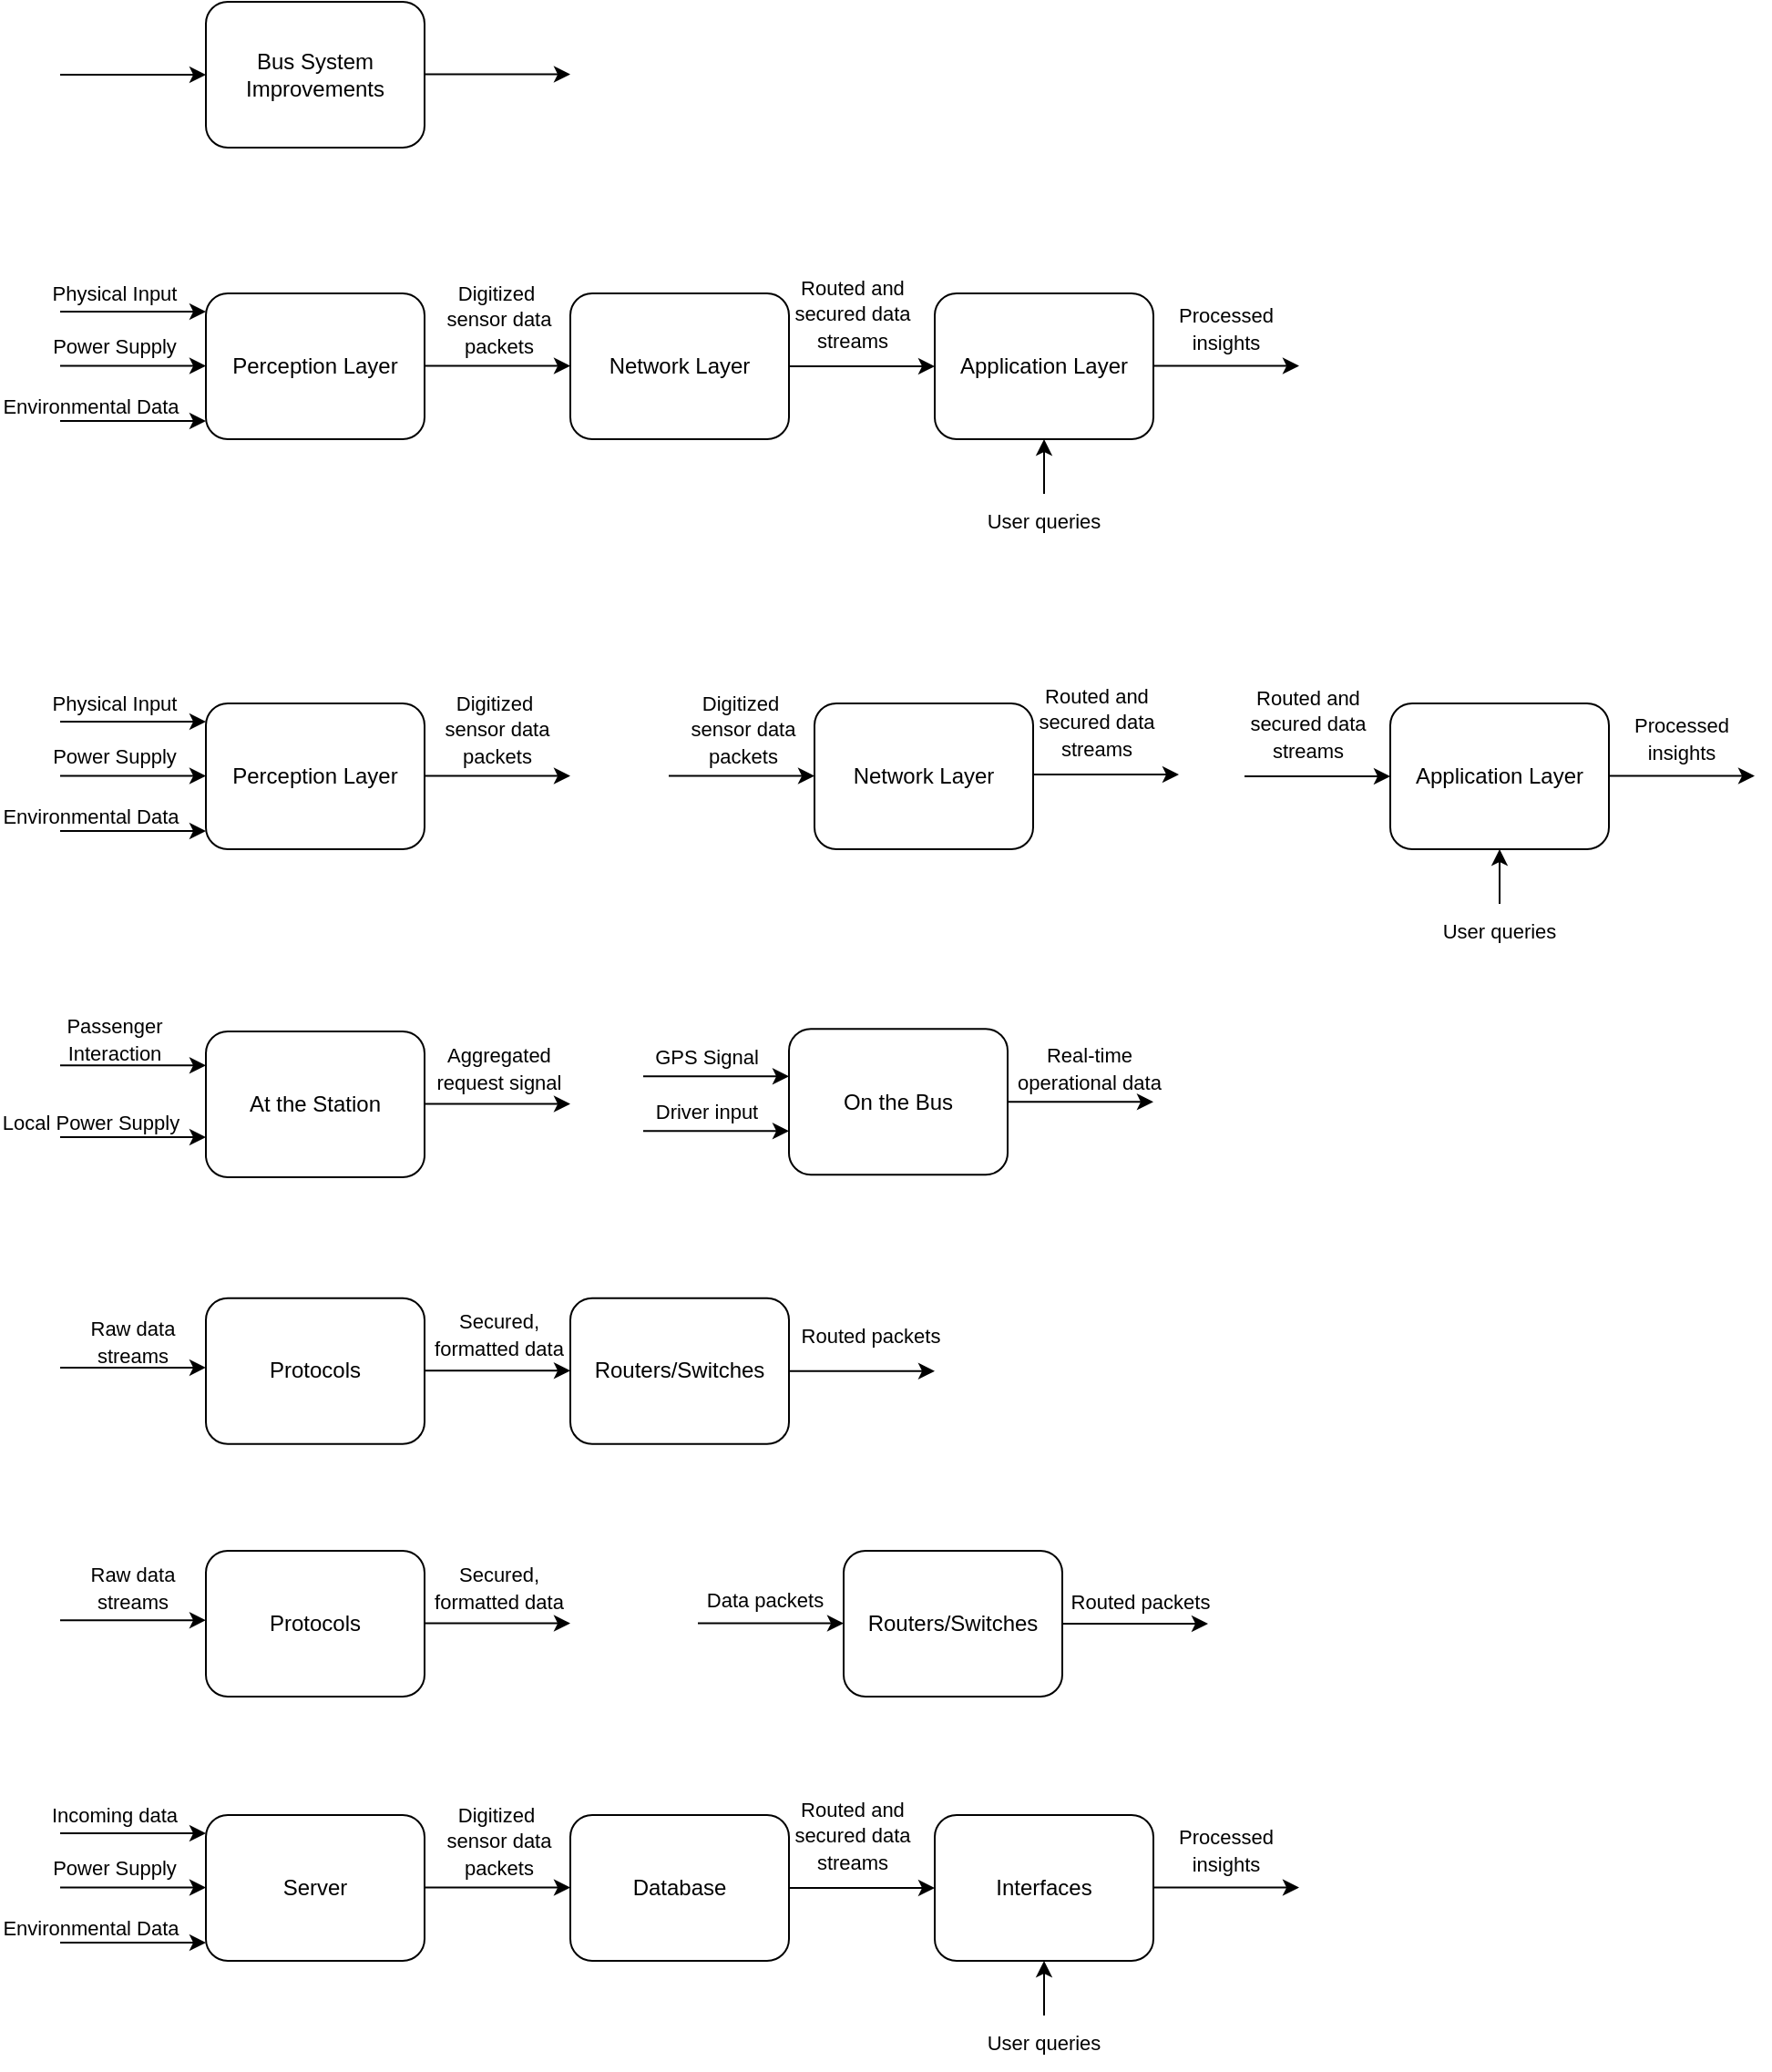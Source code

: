 <mxfile version="28.2.4">
  <diagram name="Page-1" id="IJm5mm4XeN8IWuT5u6mj">
    <mxGraphModel dx="492" dy="248" grid="1" gridSize="10" guides="1" tooltips="1" connect="1" arrows="1" fold="1" page="1" pageScale="1" pageWidth="850" pageHeight="1100" math="0" shadow="0">
      <root>
        <mxCell id="0" />
        <mxCell id="1" parent="0" />
        <mxCell id="GfLsMkW95VEtjMX5fsOj-1" value="Bus System&lt;div&gt;Improvements&lt;/div&gt;" style="rounded=1;whiteSpace=wrap;html=1;" vertex="1" parent="1">
          <mxGeometry x="280" y="80" width="120" height="80" as="geometry" />
        </mxCell>
        <mxCell id="GfLsMkW95VEtjMX5fsOj-2" value="" style="endArrow=classic;html=1;rounded=0;entryX=0;entryY=0.5;entryDx=0;entryDy=0;endFill=1;" edge="1" parent="1" target="GfLsMkW95VEtjMX5fsOj-1">
          <mxGeometry width="50" height="50" relative="1" as="geometry">
            <mxPoint x="200" y="120" as="sourcePoint" />
            <mxPoint x="250" y="70" as="targetPoint" />
          </mxGeometry>
        </mxCell>
        <mxCell id="GfLsMkW95VEtjMX5fsOj-3" value="" style="endArrow=classic;html=1;rounded=0;entryX=0;entryY=0.5;entryDx=0;entryDy=0;endFill=1;" edge="1" parent="1">
          <mxGeometry width="50" height="50" relative="1" as="geometry">
            <mxPoint x="400" y="119.8" as="sourcePoint" />
            <mxPoint x="480" y="119.8" as="targetPoint" />
          </mxGeometry>
        </mxCell>
        <mxCell id="GfLsMkW95VEtjMX5fsOj-4" value="Perception Layer" style="rounded=1;whiteSpace=wrap;html=1;" vertex="1" parent="1">
          <mxGeometry x="280" y="240" width="120" height="80" as="geometry" />
        </mxCell>
        <mxCell id="GfLsMkW95VEtjMX5fsOj-5" value="" style="endArrow=classic;html=1;rounded=0;entryX=0;entryY=0.5;entryDx=0;entryDy=0;endFill=1;" edge="1" parent="1">
          <mxGeometry width="50" height="50" relative="1" as="geometry">
            <mxPoint x="200" y="250" as="sourcePoint" />
            <mxPoint x="280" y="250" as="targetPoint" />
          </mxGeometry>
        </mxCell>
        <mxCell id="GfLsMkW95VEtjMX5fsOj-6" value="" style="endArrow=classic;html=1;rounded=0;entryX=0;entryY=0.5;entryDx=0;entryDy=0;endFill=1;" edge="1" parent="1">
          <mxGeometry width="50" height="50" relative="1" as="geometry">
            <mxPoint x="400" y="279.8" as="sourcePoint" />
            <mxPoint x="480" y="279.8" as="targetPoint" />
          </mxGeometry>
        </mxCell>
        <mxCell id="GfLsMkW95VEtjMX5fsOj-9" value="" style="edgeStyle=orthogonalEdgeStyle;rounded=0;orthogonalLoop=1;jettySize=auto;html=1;" edge="1" parent="1">
          <mxGeometry relative="1" as="geometry">
            <mxPoint x="600.0" y="280" as="sourcePoint" />
            <mxPoint x="680.0" y="280" as="targetPoint" />
          </mxGeometry>
        </mxCell>
        <mxCell id="GfLsMkW95VEtjMX5fsOj-7" value="Network Layer" style="rounded=1;whiteSpace=wrap;html=1;" vertex="1" parent="1">
          <mxGeometry x="480" y="240" width="120" height="80" as="geometry" />
        </mxCell>
        <mxCell id="GfLsMkW95VEtjMX5fsOj-8" value="Application Layer" style="rounded=1;whiteSpace=wrap;html=1;" vertex="1" parent="1">
          <mxGeometry x="680" y="240" width="120" height="80" as="geometry" />
        </mxCell>
        <mxCell id="GfLsMkW95VEtjMX5fsOj-10" value="" style="edgeStyle=orthogonalEdgeStyle;rounded=0;orthogonalLoop=1;jettySize=auto;html=1;" edge="1" parent="1">
          <mxGeometry relative="1" as="geometry">
            <mxPoint x="800" y="279.8" as="sourcePoint" />
            <mxPoint x="880" y="279.8" as="targetPoint" />
          </mxGeometry>
        </mxCell>
        <mxCell id="GfLsMkW95VEtjMX5fsOj-11" value="" style="endArrow=classic;html=1;rounded=0;entryX=0;entryY=0.5;entryDx=0;entryDy=0;endFill=1;" edge="1" parent="1">
          <mxGeometry width="50" height="50" relative="1" as="geometry">
            <mxPoint x="200" y="279.8" as="sourcePoint" />
            <mxPoint x="280" y="279.8" as="targetPoint" />
          </mxGeometry>
        </mxCell>
        <mxCell id="GfLsMkW95VEtjMX5fsOj-12" value="" style="endArrow=classic;html=1;rounded=0;entryX=0;entryY=0.5;entryDx=0;entryDy=0;endFill=1;" edge="1" parent="1">
          <mxGeometry width="50" height="50" relative="1" as="geometry">
            <mxPoint x="200" y="310" as="sourcePoint" />
            <mxPoint x="280" y="310" as="targetPoint" />
          </mxGeometry>
        </mxCell>
        <mxCell id="GfLsMkW95VEtjMX5fsOj-13" value="&lt;font style=&quot;font-size: 11px;&quot;&gt;Physical Input&lt;/font&gt;" style="text;html=1;align=center;verticalAlign=middle;whiteSpace=wrap;rounded=0;" vertex="1" parent="1">
          <mxGeometry x="190" y="235" width="80" height="10" as="geometry" />
        </mxCell>
        <mxCell id="GfLsMkW95VEtjMX5fsOj-14" value="&lt;font style=&quot;font-size: 11px;&quot;&gt;Power Supply&lt;/font&gt;" style="text;html=1;align=center;verticalAlign=middle;whiteSpace=wrap;rounded=0;" vertex="1" parent="1">
          <mxGeometry x="190" y="264" width="80" height="10" as="geometry" />
        </mxCell>
        <mxCell id="GfLsMkW95VEtjMX5fsOj-15" value="&lt;font style=&quot;font-size: 11px;&quot;&gt;Environmental Data&lt;/font&gt;" style="text;html=1;align=center;verticalAlign=middle;whiteSpace=wrap;rounded=0;" vertex="1" parent="1">
          <mxGeometry x="167" y="297" width="100" height="10" as="geometry" />
        </mxCell>
        <mxCell id="GfLsMkW95VEtjMX5fsOj-17" value="&lt;font style=&quot;font-size: 11px;&quot;&gt;Digitized&amp;nbsp;&lt;/font&gt;&lt;div&gt;&lt;font style=&quot;font-size: 11px;&quot;&gt;sensor data packets&lt;/font&gt;&lt;/div&gt;" style="text;html=1;align=center;verticalAlign=middle;whiteSpace=wrap;rounded=0;" vertex="1" parent="1">
          <mxGeometry x="396" y="249" width="90" height="10" as="geometry" />
        </mxCell>
        <mxCell id="GfLsMkW95VEtjMX5fsOj-18" value="&lt;div&gt;&lt;span style=&quot;font-size: 11px;&quot;&gt;Routed and secured data streams&lt;/span&gt;&lt;/div&gt;" style="text;html=1;align=center;verticalAlign=middle;whiteSpace=wrap;rounded=0;" vertex="1" parent="1">
          <mxGeometry x="590" y="246" width="90" height="10" as="geometry" />
        </mxCell>
        <mxCell id="GfLsMkW95VEtjMX5fsOj-19" value="" style="edgeStyle=orthogonalEdgeStyle;rounded=0;orthogonalLoop=1;jettySize=auto;html=1;exitX=0.5;exitY=0;exitDx=0;exitDy=0;entryX=0.5;entryY=1;entryDx=0;entryDy=0;" edge="1" parent="1" source="GfLsMkW95VEtjMX5fsOj-20" target="GfLsMkW95VEtjMX5fsOj-8">
          <mxGeometry relative="1" as="geometry">
            <mxPoint x="700.0" y="340" as="sourcePoint" />
            <mxPoint x="780.0" y="340" as="targetPoint" />
          </mxGeometry>
        </mxCell>
        <mxCell id="GfLsMkW95VEtjMX5fsOj-20" value="&lt;font style=&quot;font-size: 11px;&quot;&gt;User q&lt;/font&gt;&lt;span style=&quot;font-size: 11px; background-color: transparent; color: light-dark(rgb(0, 0, 0), rgb(255, 255, 255));&quot;&gt;ueries&lt;/span&gt;" style="text;html=1;align=center;verticalAlign=middle;whiteSpace=wrap;rounded=0;" vertex="1" parent="1">
          <mxGeometry x="700" y="350" width="80" height="30" as="geometry" />
        </mxCell>
        <mxCell id="GfLsMkW95VEtjMX5fsOj-21" value="&lt;span style=&quot;font-size: 11px;&quot;&gt;Processed insights&lt;/span&gt;" style="text;html=1;align=center;verticalAlign=middle;whiteSpace=wrap;rounded=0;" vertex="1" parent="1">
          <mxGeometry x="800" y="254" width="80" height="10" as="geometry" />
        </mxCell>
        <mxCell id="GfLsMkW95VEtjMX5fsOj-22" value="Perception Layer" style="rounded=1;whiteSpace=wrap;html=1;" vertex="1" parent="1">
          <mxGeometry x="280" y="465" width="120" height="80" as="geometry" />
        </mxCell>
        <mxCell id="GfLsMkW95VEtjMX5fsOj-23" value="" style="endArrow=classic;html=1;rounded=0;entryX=0;entryY=0.5;entryDx=0;entryDy=0;endFill=1;" edge="1" parent="1">
          <mxGeometry width="50" height="50" relative="1" as="geometry">
            <mxPoint x="200" y="475" as="sourcePoint" />
            <mxPoint x="280" y="475" as="targetPoint" />
          </mxGeometry>
        </mxCell>
        <mxCell id="GfLsMkW95VEtjMX5fsOj-24" value="" style="endArrow=classic;html=1;rounded=0;entryX=0;entryY=0.5;entryDx=0;entryDy=0;endFill=1;" edge="1" parent="1">
          <mxGeometry width="50" height="50" relative="1" as="geometry">
            <mxPoint x="200" y="504.8" as="sourcePoint" />
            <mxPoint x="280" y="504.8" as="targetPoint" />
          </mxGeometry>
        </mxCell>
        <mxCell id="GfLsMkW95VEtjMX5fsOj-25" value="" style="endArrow=classic;html=1;rounded=0;entryX=0;entryY=0.5;entryDx=0;entryDy=0;endFill=1;" edge="1" parent="1">
          <mxGeometry width="50" height="50" relative="1" as="geometry">
            <mxPoint x="200" y="535" as="sourcePoint" />
            <mxPoint x="280" y="535" as="targetPoint" />
          </mxGeometry>
        </mxCell>
        <mxCell id="GfLsMkW95VEtjMX5fsOj-26" value="&lt;font style=&quot;font-size: 11px;&quot;&gt;Physical Input&lt;/font&gt;" style="text;html=1;align=center;verticalAlign=middle;whiteSpace=wrap;rounded=0;" vertex="1" parent="1">
          <mxGeometry x="190" y="460" width="80" height="10" as="geometry" />
        </mxCell>
        <mxCell id="GfLsMkW95VEtjMX5fsOj-27" value="&lt;font style=&quot;font-size: 11px;&quot;&gt;Power Supply&lt;/font&gt;" style="text;html=1;align=center;verticalAlign=middle;whiteSpace=wrap;rounded=0;" vertex="1" parent="1">
          <mxGeometry x="190" y="489" width="80" height="10" as="geometry" />
        </mxCell>
        <mxCell id="GfLsMkW95VEtjMX5fsOj-28" value="&lt;font style=&quot;font-size: 11px;&quot;&gt;Environmental Data&lt;/font&gt;" style="text;html=1;align=center;verticalAlign=middle;whiteSpace=wrap;rounded=0;" vertex="1" parent="1">
          <mxGeometry x="167" y="522" width="100" height="10" as="geometry" />
        </mxCell>
        <mxCell id="GfLsMkW95VEtjMX5fsOj-29" value="" style="endArrow=classic;html=1;rounded=0;entryX=0;entryY=0.5;entryDx=0;entryDy=0;endFill=1;" edge="1" parent="1">
          <mxGeometry width="50" height="50" relative="1" as="geometry">
            <mxPoint x="400" y="504.8" as="sourcePoint" />
            <mxPoint x="480" y="504.8" as="targetPoint" />
          </mxGeometry>
        </mxCell>
        <mxCell id="GfLsMkW95VEtjMX5fsOj-30" value="&lt;font style=&quot;font-size: 11px;&quot;&gt;Digitized&amp;nbsp;&lt;/font&gt;&lt;div&gt;&lt;font style=&quot;font-size: 11px;&quot;&gt;sensor data packets&lt;/font&gt;&lt;/div&gt;" style="text;html=1;align=center;verticalAlign=middle;whiteSpace=wrap;rounded=0;" vertex="1" parent="1">
          <mxGeometry x="395" y="474" width="90" height="10" as="geometry" />
        </mxCell>
        <mxCell id="GfLsMkW95VEtjMX5fsOj-31" value="" style="endArrow=classic;html=1;rounded=0;entryX=0;entryY=0.5;entryDx=0;entryDy=0;endFill=1;" edge="1" parent="1">
          <mxGeometry width="50" height="50" relative="1" as="geometry">
            <mxPoint x="534" y="504.8" as="sourcePoint" />
            <mxPoint x="614" y="504.8" as="targetPoint" />
          </mxGeometry>
        </mxCell>
        <mxCell id="GfLsMkW95VEtjMX5fsOj-32" value="" style="edgeStyle=orthogonalEdgeStyle;rounded=0;orthogonalLoop=1;jettySize=auto;html=1;" edge="1" parent="1">
          <mxGeometry relative="1" as="geometry">
            <mxPoint x="734.0" y="504" as="sourcePoint" />
            <mxPoint x="814.0" y="504" as="targetPoint" />
          </mxGeometry>
        </mxCell>
        <mxCell id="GfLsMkW95VEtjMX5fsOj-33" value="Network Layer" style="rounded=1;whiteSpace=wrap;html=1;" vertex="1" parent="1">
          <mxGeometry x="614" y="465" width="120" height="80" as="geometry" />
        </mxCell>
        <mxCell id="GfLsMkW95VEtjMX5fsOj-34" value="&lt;font style=&quot;font-size: 11px;&quot;&gt;Digitized&amp;nbsp;&lt;/font&gt;&lt;div&gt;&lt;font style=&quot;font-size: 11px;&quot;&gt;sensor data packets&lt;/font&gt;&lt;/div&gt;" style="text;html=1;align=center;verticalAlign=middle;whiteSpace=wrap;rounded=0;" vertex="1" parent="1">
          <mxGeometry x="530" y="474" width="90" height="10" as="geometry" />
        </mxCell>
        <mxCell id="GfLsMkW95VEtjMX5fsOj-35" value="&lt;div&gt;&lt;span style=&quot;font-size: 11px;&quot;&gt;Routed and secured data streams&lt;/span&gt;&lt;/div&gt;" style="text;html=1;align=center;verticalAlign=middle;whiteSpace=wrap;rounded=0;" vertex="1" parent="1">
          <mxGeometry x="724" y="470" width="90" height="10" as="geometry" />
        </mxCell>
        <mxCell id="GfLsMkW95VEtjMX5fsOj-38" value="" style="edgeStyle=orthogonalEdgeStyle;rounded=0;orthogonalLoop=1;jettySize=auto;html=1;" edge="1" parent="1">
          <mxGeometry relative="1" as="geometry">
            <mxPoint x="850.0" y="505" as="sourcePoint" />
            <mxPoint x="930.0" y="505" as="targetPoint" />
          </mxGeometry>
        </mxCell>
        <mxCell id="GfLsMkW95VEtjMX5fsOj-39" value="Application Layer" style="rounded=1;whiteSpace=wrap;html=1;" vertex="1" parent="1">
          <mxGeometry x="930" y="465" width="120" height="80" as="geometry" />
        </mxCell>
        <mxCell id="GfLsMkW95VEtjMX5fsOj-40" value="" style="edgeStyle=orthogonalEdgeStyle;rounded=0;orthogonalLoop=1;jettySize=auto;html=1;" edge="1" parent="1">
          <mxGeometry relative="1" as="geometry">
            <mxPoint x="1050" y="504.8" as="sourcePoint" />
            <mxPoint x="1130" y="504.8" as="targetPoint" />
          </mxGeometry>
        </mxCell>
        <mxCell id="GfLsMkW95VEtjMX5fsOj-41" value="&lt;div&gt;&lt;span style=&quot;font-size: 11px;&quot;&gt;Routed and secured data streams&lt;/span&gt;&lt;/div&gt;" style="text;html=1;align=center;verticalAlign=middle;whiteSpace=wrap;rounded=0;" vertex="1" parent="1">
          <mxGeometry x="840" y="471" width="90" height="10" as="geometry" />
        </mxCell>
        <mxCell id="GfLsMkW95VEtjMX5fsOj-42" value="" style="edgeStyle=orthogonalEdgeStyle;rounded=0;orthogonalLoop=1;jettySize=auto;html=1;exitX=0.5;exitY=0;exitDx=0;exitDy=0;entryX=0.5;entryY=1;entryDx=0;entryDy=0;" edge="1" source="GfLsMkW95VEtjMX5fsOj-43" target="GfLsMkW95VEtjMX5fsOj-39" parent="1">
          <mxGeometry relative="1" as="geometry">
            <mxPoint x="950.0" y="565" as="sourcePoint" />
            <mxPoint x="1030.0" y="565" as="targetPoint" />
          </mxGeometry>
        </mxCell>
        <mxCell id="GfLsMkW95VEtjMX5fsOj-43" value="&lt;font style=&quot;font-size: 11px;&quot;&gt;User q&lt;/font&gt;&lt;span style=&quot;font-size: 11px; background-color: transparent; color: light-dark(rgb(0, 0, 0), rgb(255, 255, 255));&quot;&gt;ueries&lt;/span&gt;" style="text;html=1;align=center;verticalAlign=middle;whiteSpace=wrap;rounded=0;" vertex="1" parent="1">
          <mxGeometry x="950" y="575" width="80" height="30" as="geometry" />
        </mxCell>
        <mxCell id="GfLsMkW95VEtjMX5fsOj-44" value="&lt;span style=&quot;font-size: 11px;&quot;&gt;Processed insights&lt;/span&gt;" style="text;html=1;align=center;verticalAlign=middle;whiteSpace=wrap;rounded=0;" vertex="1" parent="1">
          <mxGeometry x="1050" y="479" width="80" height="10" as="geometry" />
        </mxCell>
        <mxCell id="GfLsMkW95VEtjMX5fsOj-45" value="At the Station" style="rounded=1;whiteSpace=wrap;html=1;" vertex="1" parent="1">
          <mxGeometry x="280" y="645" width="120" height="80" as="geometry" />
        </mxCell>
        <mxCell id="GfLsMkW95VEtjMX5fsOj-46" value="" style="endArrow=classic;html=1;rounded=0;entryX=0;entryY=0.5;entryDx=0;entryDy=0;endFill=1;" edge="1" parent="1">
          <mxGeometry width="50" height="50" relative="1" as="geometry">
            <mxPoint x="200" y="663.62" as="sourcePoint" />
            <mxPoint x="280" y="663.62" as="targetPoint" />
          </mxGeometry>
        </mxCell>
        <mxCell id="GfLsMkW95VEtjMX5fsOj-47" value="" style="endArrow=classic;html=1;rounded=0;entryX=0;entryY=0.5;entryDx=0;entryDy=0;endFill=1;" edge="1" parent="1">
          <mxGeometry width="50" height="50" relative="1" as="geometry">
            <mxPoint x="400" y="684.8" as="sourcePoint" />
            <mxPoint x="480" y="684.8" as="targetPoint" />
          </mxGeometry>
        </mxCell>
        <mxCell id="GfLsMkW95VEtjMX5fsOj-48" value="" style="edgeStyle=orthogonalEdgeStyle;rounded=0;orthogonalLoop=1;jettySize=auto;html=1;" edge="1" parent="1">
          <mxGeometry relative="1" as="geometry">
            <mxPoint x="720.0" y="683.62" as="sourcePoint" />
            <mxPoint x="800.0" y="683.62" as="targetPoint" />
          </mxGeometry>
        </mxCell>
        <mxCell id="GfLsMkW95VEtjMX5fsOj-49" value="On the Bus" style="rounded=1;whiteSpace=wrap;html=1;" vertex="1" parent="1">
          <mxGeometry x="600" y="643.62" width="120" height="80" as="geometry" />
        </mxCell>
        <mxCell id="GfLsMkW95VEtjMX5fsOj-53" value="" style="endArrow=classic;html=1;rounded=0;entryX=0;entryY=0.5;entryDx=0;entryDy=0;endFill=1;" edge="1" parent="1">
          <mxGeometry width="50" height="50" relative="1" as="geometry">
            <mxPoint x="200" y="703" as="sourcePoint" />
            <mxPoint x="280" y="703" as="targetPoint" />
          </mxGeometry>
        </mxCell>
        <mxCell id="GfLsMkW95VEtjMX5fsOj-54" value="&lt;span style=&quot;font-size: 11px;&quot;&gt;Passenger Interaction&lt;/span&gt;" style="text;html=1;align=center;verticalAlign=middle;whiteSpace=wrap;rounded=0;" vertex="1" parent="1">
          <mxGeometry x="190" y="643.62" width="80" height="10" as="geometry" />
        </mxCell>
        <mxCell id="GfLsMkW95VEtjMX5fsOj-56" value="&lt;font style=&quot;font-size: 11px;&quot;&gt;Local Power Supply&lt;/font&gt;" style="text;html=1;align=center;verticalAlign=middle;whiteSpace=wrap;rounded=0;" vertex="1" parent="1">
          <mxGeometry x="167" y="690" width="100" height="10" as="geometry" />
        </mxCell>
        <mxCell id="GfLsMkW95VEtjMX5fsOj-57" value="&lt;span style=&quot;font-size: 11px;&quot;&gt;Aggregated request signal&lt;/span&gt;" style="text;html=1;align=center;verticalAlign=middle;whiteSpace=wrap;rounded=0;" vertex="1" parent="1">
          <mxGeometry x="396" y="659.62" width="90" height="10" as="geometry" />
        </mxCell>
        <mxCell id="GfLsMkW95VEtjMX5fsOj-58" value="&lt;span style=&quot;font-size: 11px;&quot;&gt;Real-time operational data&lt;/span&gt;" style="text;html=1;align=center;verticalAlign=middle;whiteSpace=wrap;rounded=0;" vertex="1" parent="1">
          <mxGeometry x="720" y="659.62" width="90" height="10" as="geometry" />
        </mxCell>
        <mxCell id="GfLsMkW95VEtjMX5fsOj-62" value="" style="endArrow=classic;html=1;rounded=0;entryX=0;entryY=0.5;entryDx=0;entryDy=0;endFill=1;" edge="1" parent="1">
          <mxGeometry width="50" height="50" relative="1" as="geometry">
            <mxPoint x="520" y="669.62" as="sourcePoint" />
            <mxPoint x="600" y="669.62" as="targetPoint" />
          </mxGeometry>
        </mxCell>
        <mxCell id="GfLsMkW95VEtjMX5fsOj-63" value="&lt;span style=&quot;font-size: 11px;&quot;&gt;GPS Signal&lt;/span&gt;" style="text;html=1;align=center;verticalAlign=middle;whiteSpace=wrap;rounded=0;" vertex="1" parent="1">
          <mxGeometry x="510" y="653.62" width="90" height="10" as="geometry" />
        </mxCell>
        <mxCell id="GfLsMkW95VEtjMX5fsOj-66" value="" style="endArrow=classic;html=1;rounded=0;entryX=0;entryY=0.5;entryDx=0;entryDy=0;endFill=1;" edge="1" parent="1">
          <mxGeometry width="50" height="50" relative="1" as="geometry">
            <mxPoint x="520" y="699.62" as="sourcePoint" />
            <mxPoint x="600" y="699.62" as="targetPoint" />
          </mxGeometry>
        </mxCell>
        <mxCell id="GfLsMkW95VEtjMX5fsOj-67" value="&lt;span style=&quot;font-size: 11px;&quot;&gt;Driver input&lt;/span&gt;" style="text;html=1;align=center;verticalAlign=middle;whiteSpace=wrap;rounded=0;" vertex="1" parent="1">
          <mxGeometry x="510" y="683.62" width="90" height="10" as="geometry" />
        </mxCell>
        <mxCell id="GfLsMkW95VEtjMX5fsOj-68" value="Protocols" style="rounded=1;whiteSpace=wrap;html=1;" vertex="1" parent="1">
          <mxGeometry x="280" y="791.38" width="120" height="80" as="geometry" />
        </mxCell>
        <mxCell id="GfLsMkW95VEtjMX5fsOj-69" value="" style="endArrow=classic;html=1;rounded=0;entryX=0;entryY=0.5;entryDx=0;entryDy=0;endFill=1;" edge="1" parent="1">
          <mxGeometry width="50" height="50" relative="1" as="geometry">
            <mxPoint x="200" y="829.47" as="sourcePoint" />
            <mxPoint x="280" y="829.47" as="targetPoint" />
          </mxGeometry>
        </mxCell>
        <mxCell id="GfLsMkW95VEtjMX5fsOj-70" value="" style="endArrow=classic;html=1;rounded=0;entryX=0;entryY=0.5;entryDx=0;entryDy=0;endFill=1;" edge="1" parent="1">
          <mxGeometry width="50" height="50" relative="1" as="geometry">
            <mxPoint x="400" y="831.18" as="sourcePoint" />
            <mxPoint x="480" y="831.18" as="targetPoint" />
          </mxGeometry>
        </mxCell>
        <mxCell id="GfLsMkW95VEtjMX5fsOj-71" value="" style="edgeStyle=orthogonalEdgeStyle;rounded=0;orthogonalLoop=1;jettySize=auto;html=1;" edge="1" parent="1">
          <mxGeometry relative="1" as="geometry">
            <mxPoint x="600.0" y="831.38" as="sourcePoint" />
            <mxPoint x="680.0" y="831.38" as="targetPoint" />
          </mxGeometry>
        </mxCell>
        <mxCell id="GfLsMkW95VEtjMX5fsOj-72" value="Routers/Switches" style="rounded=1;whiteSpace=wrap;html=1;" vertex="1" parent="1">
          <mxGeometry x="480" y="791.38" width="120" height="80" as="geometry" />
        </mxCell>
        <mxCell id="GfLsMkW95VEtjMX5fsOj-74" value="&lt;span style=&quot;font-size: 11px;&quot;&gt;Raw data streams&lt;/span&gt;" style="text;html=1;align=center;verticalAlign=middle;whiteSpace=wrap;rounded=0;" vertex="1" parent="1">
          <mxGeometry x="200" y="810" width="80" height="10" as="geometry" />
        </mxCell>
        <mxCell id="GfLsMkW95VEtjMX5fsOj-76" value="&lt;span style=&quot;font-size: 11px;&quot;&gt;Secured, formatted data&lt;/span&gt;" style="text;html=1;align=center;verticalAlign=middle;whiteSpace=wrap;rounded=0;" vertex="1" parent="1">
          <mxGeometry x="396" y="806" width="90" height="10" as="geometry" />
        </mxCell>
        <mxCell id="GfLsMkW95VEtjMX5fsOj-77" value="&lt;span style=&quot;font-size: 11px;&quot;&gt;Routed packets&lt;/span&gt;" style="text;html=1;align=center;verticalAlign=middle;whiteSpace=wrap;rounded=0;" vertex="1" parent="1">
          <mxGeometry x="600" y="807.38" width="90" height="10" as="geometry" />
        </mxCell>
        <mxCell id="GfLsMkW95VEtjMX5fsOj-82" value="Protocols" style="rounded=1;whiteSpace=wrap;html=1;" vertex="1" parent="1">
          <mxGeometry x="280" y="930" width="120" height="80" as="geometry" />
        </mxCell>
        <mxCell id="GfLsMkW95VEtjMX5fsOj-83" value="" style="endArrow=classic;html=1;rounded=0;entryX=0;entryY=0.5;entryDx=0;entryDy=0;endFill=1;" edge="1" parent="1">
          <mxGeometry width="50" height="50" relative="1" as="geometry">
            <mxPoint x="200" y="968.09" as="sourcePoint" />
            <mxPoint x="280" y="968.09" as="targetPoint" />
          </mxGeometry>
        </mxCell>
        <mxCell id="GfLsMkW95VEtjMX5fsOj-84" value="" style="endArrow=classic;html=1;rounded=0;entryX=0;entryY=0.5;entryDx=0;entryDy=0;endFill=1;" edge="1" parent="1">
          <mxGeometry width="50" height="50" relative="1" as="geometry">
            <mxPoint x="400" y="969.8" as="sourcePoint" />
            <mxPoint x="480" y="969.8" as="targetPoint" />
          </mxGeometry>
        </mxCell>
        <mxCell id="GfLsMkW95VEtjMX5fsOj-85" value="&lt;span style=&quot;font-size: 11px;&quot;&gt;Raw data streams&lt;/span&gt;" style="text;html=1;align=center;verticalAlign=middle;whiteSpace=wrap;rounded=0;" vertex="1" parent="1">
          <mxGeometry x="200" y="944.62" width="80" height="10" as="geometry" />
        </mxCell>
        <mxCell id="GfLsMkW95VEtjMX5fsOj-86" value="&lt;span style=&quot;font-size: 11px;&quot;&gt;Secured, formatted data&lt;/span&gt;" style="text;html=1;align=center;verticalAlign=middle;whiteSpace=wrap;rounded=0;" vertex="1" parent="1">
          <mxGeometry x="396" y="944.62" width="90" height="10" as="geometry" />
        </mxCell>
        <mxCell id="GfLsMkW95VEtjMX5fsOj-87" value="" style="endArrow=classic;html=1;rounded=0;entryX=0;entryY=0.5;entryDx=0;entryDy=0;endFill=1;" edge="1" parent="1">
          <mxGeometry width="50" height="50" relative="1" as="geometry">
            <mxPoint x="550" y="969.8" as="sourcePoint" />
            <mxPoint x="630" y="969.8" as="targetPoint" />
          </mxGeometry>
        </mxCell>
        <mxCell id="GfLsMkW95VEtjMX5fsOj-88" value="" style="edgeStyle=orthogonalEdgeStyle;rounded=0;orthogonalLoop=1;jettySize=auto;html=1;" edge="1" parent="1">
          <mxGeometry relative="1" as="geometry">
            <mxPoint x="750.0" y="970" as="sourcePoint" />
            <mxPoint x="830.0" y="970" as="targetPoint" />
          </mxGeometry>
        </mxCell>
        <mxCell id="GfLsMkW95VEtjMX5fsOj-89" value="Routers/Switches" style="rounded=1;whiteSpace=wrap;html=1;" vertex="1" parent="1">
          <mxGeometry x="630" y="930" width="120" height="80" as="geometry" />
        </mxCell>
        <mxCell id="GfLsMkW95VEtjMX5fsOj-90" value="&lt;span style=&quot;font-size: 11px;&quot;&gt;Data packets&lt;/span&gt;" style="text;html=1;align=center;verticalAlign=middle;whiteSpace=wrap;rounded=0;" vertex="1" parent="1">
          <mxGeometry x="542" y="951.62" width="90" height="10" as="geometry" />
        </mxCell>
        <mxCell id="GfLsMkW95VEtjMX5fsOj-91" value="&lt;span style=&quot;font-size: 11px;&quot;&gt;Routed packets&lt;/span&gt;" style="text;html=1;align=center;verticalAlign=middle;whiteSpace=wrap;rounded=0;" vertex="1" parent="1">
          <mxGeometry x="748" y="953" width="90" height="10" as="geometry" />
        </mxCell>
        <mxCell id="GfLsMkW95VEtjMX5fsOj-92" value="Server" style="rounded=1;whiteSpace=wrap;html=1;" vertex="1" parent="1">
          <mxGeometry x="280" y="1075" width="120" height="80" as="geometry" />
        </mxCell>
        <mxCell id="GfLsMkW95VEtjMX5fsOj-93" value="" style="endArrow=classic;html=1;rounded=0;entryX=0;entryY=0.5;entryDx=0;entryDy=0;endFill=1;" edge="1" parent="1">
          <mxGeometry width="50" height="50" relative="1" as="geometry">
            <mxPoint x="200" y="1085" as="sourcePoint" />
            <mxPoint x="280" y="1085" as="targetPoint" />
          </mxGeometry>
        </mxCell>
        <mxCell id="GfLsMkW95VEtjMX5fsOj-94" value="" style="endArrow=classic;html=1;rounded=0;entryX=0;entryY=0.5;entryDx=0;entryDy=0;endFill=1;" edge="1" parent="1">
          <mxGeometry width="50" height="50" relative="1" as="geometry">
            <mxPoint x="400" y="1114.8" as="sourcePoint" />
            <mxPoint x="480" y="1114.8" as="targetPoint" />
          </mxGeometry>
        </mxCell>
        <mxCell id="GfLsMkW95VEtjMX5fsOj-95" value="" style="edgeStyle=orthogonalEdgeStyle;rounded=0;orthogonalLoop=1;jettySize=auto;html=1;" edge="1" parent="1">
          <mxGeometry relative="1" as="geometry">
            <mxPoint x="600.0" y="1115" as="sourcePoint" />
            <mxPoint x="680.0" y="1115" as="targetPoint" />
          </mxGeometry>
        </mxCell>
        <mxCell id="GfLsMkW95VEtjMX5fsOj-96" value="Database" style="rounded=1;whiteSpace=wrap;html=1;" vertex="1" parent="1">
          <mxGeometry x="480" y="1075" width="120" height="80" as="geometry" />
        </mxCell>
        <mxCell id="GfLsMkW95VEtjMX5fsOj-97" value="Interfaces" style="rounded=1;whiteSpace=wrap;html=1;" vertex="1" parent="1">
          <mxGeometry x="680" y="1075" width="120" height="80" as="geometry" />
        </mxCell>
        <mxCell id="GfLsMkW95VEtjMX5fsOj-98" value="" style="edgeStyle=orthogonalEdgeStyle;rounded=0;orthogonalLoop=1;jettySize=auto;html=1;" edge="1" parent="1">
          <mxGeometry relative="1" as="geometry">
            <mxPoint x="800" y="1114.8" as="sourcePoint" />
            <mxPoint x="880" y="1114.8" as="targetPoint" />
          </mxGeometry>
        </mxCell>
        <mxCell id="GfLsMkW95VEtjMX5fsOj-99" value="" style="endArrow=classic;html=1;rounded=0;entryX=0;entryY=0.5;entryDx=0;entryDy=0;endFill=1;" edge="1" parent="1">
          <mxGeometry width="50" height="50" relative="1" as="geometry">
            <mxPoint x="200" y="1114.8" as="sourcePoint" />
            <mxPoint x="280" y="1114.8" as="targetPoint" />
          </mxGeometry>
        </mxCell>
        <mxCell id="GfLsMkW95VEtjMX5fsOj-100" value="" style="endArrow=classic;html=1;rounded=0;entryX=0;entryY=0.5;entryDx=0;entryDy=0;endFill=1;" edge="1" parent="1">
          <mxGeometry width="50" height="50" relative="1" as="geometry">
            <mxPoint x="200" y="1145" as="sourcePoint" />
            <mxPoint x="280" y="1145" as="targetPoint" />
          </mxGeometry>
        </mxCell>
        <mxCell id="GfLsMkW95VEtjMX5fsOj-101" value="&lt;font style=&quot;font-size: 11px;&quot;&gt;Incoming data&lt;/font&gt;" style="text;html=1;align=center;verticalAlign=middle;whiteSpace=wrap;rounded=0;" vertex="1" parent="1">
          <mxGeometry x="190" y="1070" width="80" height="10" as="geometry" />
        </mxCell>
        <mxCell id="GfLsMkW95VEtjMX5fsOj-102" value="&lt;font style=&quot;font-size: 11px;&quot;&gt;Power Supply&lt;/font&gt;" style="text;html=1;align=center;verticalAlign=middle;whiteSpace=wrap;rounded=0;" vertex="1" parent="1">
          <mxGeometry x="190" y="1099" width="80" height="10" as="geometry" />
        </mxCell>
        <mxCell id="GfLsMkW95VEtjMX5fsOj-103" value="&lt;font style=&quot;font-size: 11px;&quot;&gt;Environmental Data&lt;/font&gt;" style="text;html=1;align=center;verticalAlign=middle;whiteSpace=wrap;rounded=0;" vertex="1" parent="1">
          <mxGeometry x="167" y="1132" width="100" height="10" as="geometry" />
        </mxCell>
        <mxCell id="GfLsMkW95VEtjMX5fsOj-104" value="&lt;font style=&quot;font-size: 11px;&quot;&gt;Digitized&amp;nbsp;&lt;/font&gt;&lt;div&gt;&lt;font style=&quot;font-size: 11px;&quot;&gt;sensor data packets&lt;/font&gt;&lt;/div&gt;" style="text;html=1;align=center;verticalAlign=middle;whiteSpace=wrap;rounded=0;" vertex="1" parent="1">
          <mxGeometry x="396" y="1084" width="90" height="10" as="geometry" />
        </mxCell>
        <mxCell id="GfLsMkW95VEtjMX5fsOj-105" value="&lt;div&gt;&lt;span style=&quot;font-size: 11px;&quot;&gt;Routed and secured data streams&lt;/span&gt;&lt;/div&gt;" style="text;html=1;align=center;verticalAlign=middle;whiteSpace=wrap;rounded=0;" vertex="1" parent="1">
          <mxGeometry x="590" y="1081" width="90" height="10" as="geometry" />
        </mxCell>
        <mxCell id="GfLsMkW95VEtjMX5fsOj-106" value="" style="edgeStyle=orthogonalEdgeStyle;rounded=0;orthogonalLoop=1;jettySize=auto;html=1;exitX=0.5;exitY=0;exitDx=0;exitDy=0;entryX=0.5;entryY=1;entryDx=0;entryDy=0;" edge="1" source="GfLsMkW95VEtjMX5fsOj-107" target="GfLsMkW95VEtjMX5fsOj-97" parent="1">
          <mxGeometry relative="1" as="geometry">
            <mxPoint x="700.0" y="1175" as="sourcePoint" />
            <mxPoint x="780.0" y="1175" as="targetPoint" />
          </mxGeometry>
        </mxCell>
        <mxCell id="GfLsMkW95VEtjMX5fsOj-107" value="&lt;font style=&quot;font-size: 11px;&quot;&gt;User q&lt;/font&gt;&lt;span style=&quot;font-size: 11px; background-color: transparent; color: light-dark(rgb(0, 0, 0), rgb(255, 255, 255));&quot;&gt;ueries&lt;/span&gt;" style="text;html=1;align=center;verticalAlign=middle;whiteSpace=wrap;rounded=0;" vertex="1" parent="1">
          <mxGeometry x="700" y="1185" width="80" height="30" as="geometry" />
        </mxCell>
        <mxCell id="GfLsMkW95VEtjMX5fsOj-108" value="&lt;span style=&quot;font-size: 11px;&quot;&gt;Processed insights&lt;/span&gt;" style="text;html=1;align=center;verticalAlign=middle;whiteSpace=wrap;rounded=0;" vertex="1" parent="1">
          <mxGeometry x="800" y="1089" width="80" height="10" as="geometry" />
        </mxCell>
      </root>
    </mxGraphModel>
  </diagram>
</mxfile>
